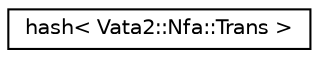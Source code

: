 digraph "Graphical Class Hierarchy"
{
  edge [fontname="Helvetica",fontsize="10",labelfontname="Helvetica",labelfontsize="10"];
  node [fontname="Helvetica",fontsize="10",shape=record];
  rankdir="LR";
  Node1 [label="hash\< Vata2::Nfa::Trans \>",height=0.2,width=0.4,color="black", fillcolor="white", style="filled",URL="$structstd_1_1hash_3_01Vata2_1_1Nfa_1_1Trans_01_4.html"];
}
